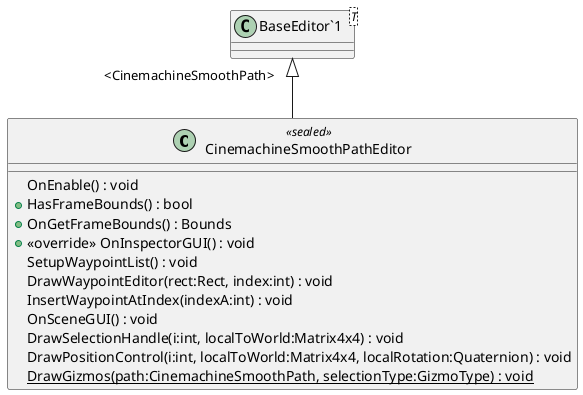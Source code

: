 @startuml
class CinemachineSmoothPathEditor <<sealed>> {
    OnEnable() : void
    + HasFrameBounds() : bool
    + OnGetFrameBounds() : Bounds
    + <<override>> OnInspectorGUI() : void
    SetupWaypointList() : void
    DrawWaypointEditor(rect:Rect, index:int) : void
    InsertWaypointAtIndex(indexA:int) : void
    OnSceneGUI() : void
    DrawSelectionHandle(i:int, localToWorld:Matrix4x4) : void
    DrawPositionControl(i:int, localToWorld:Matrix4x4, localRotation:Quaternion) : void
    {static} DrawGizmos(path:CinemachineSmoothPath, selectionType:GizmoType) : void
}
class "BaseEditor`1"<T> {
}
"BaseEditor`1" "<CinemachineSmoothPath>" <|-- CinemachineSmoothPathEditor
@enduml

